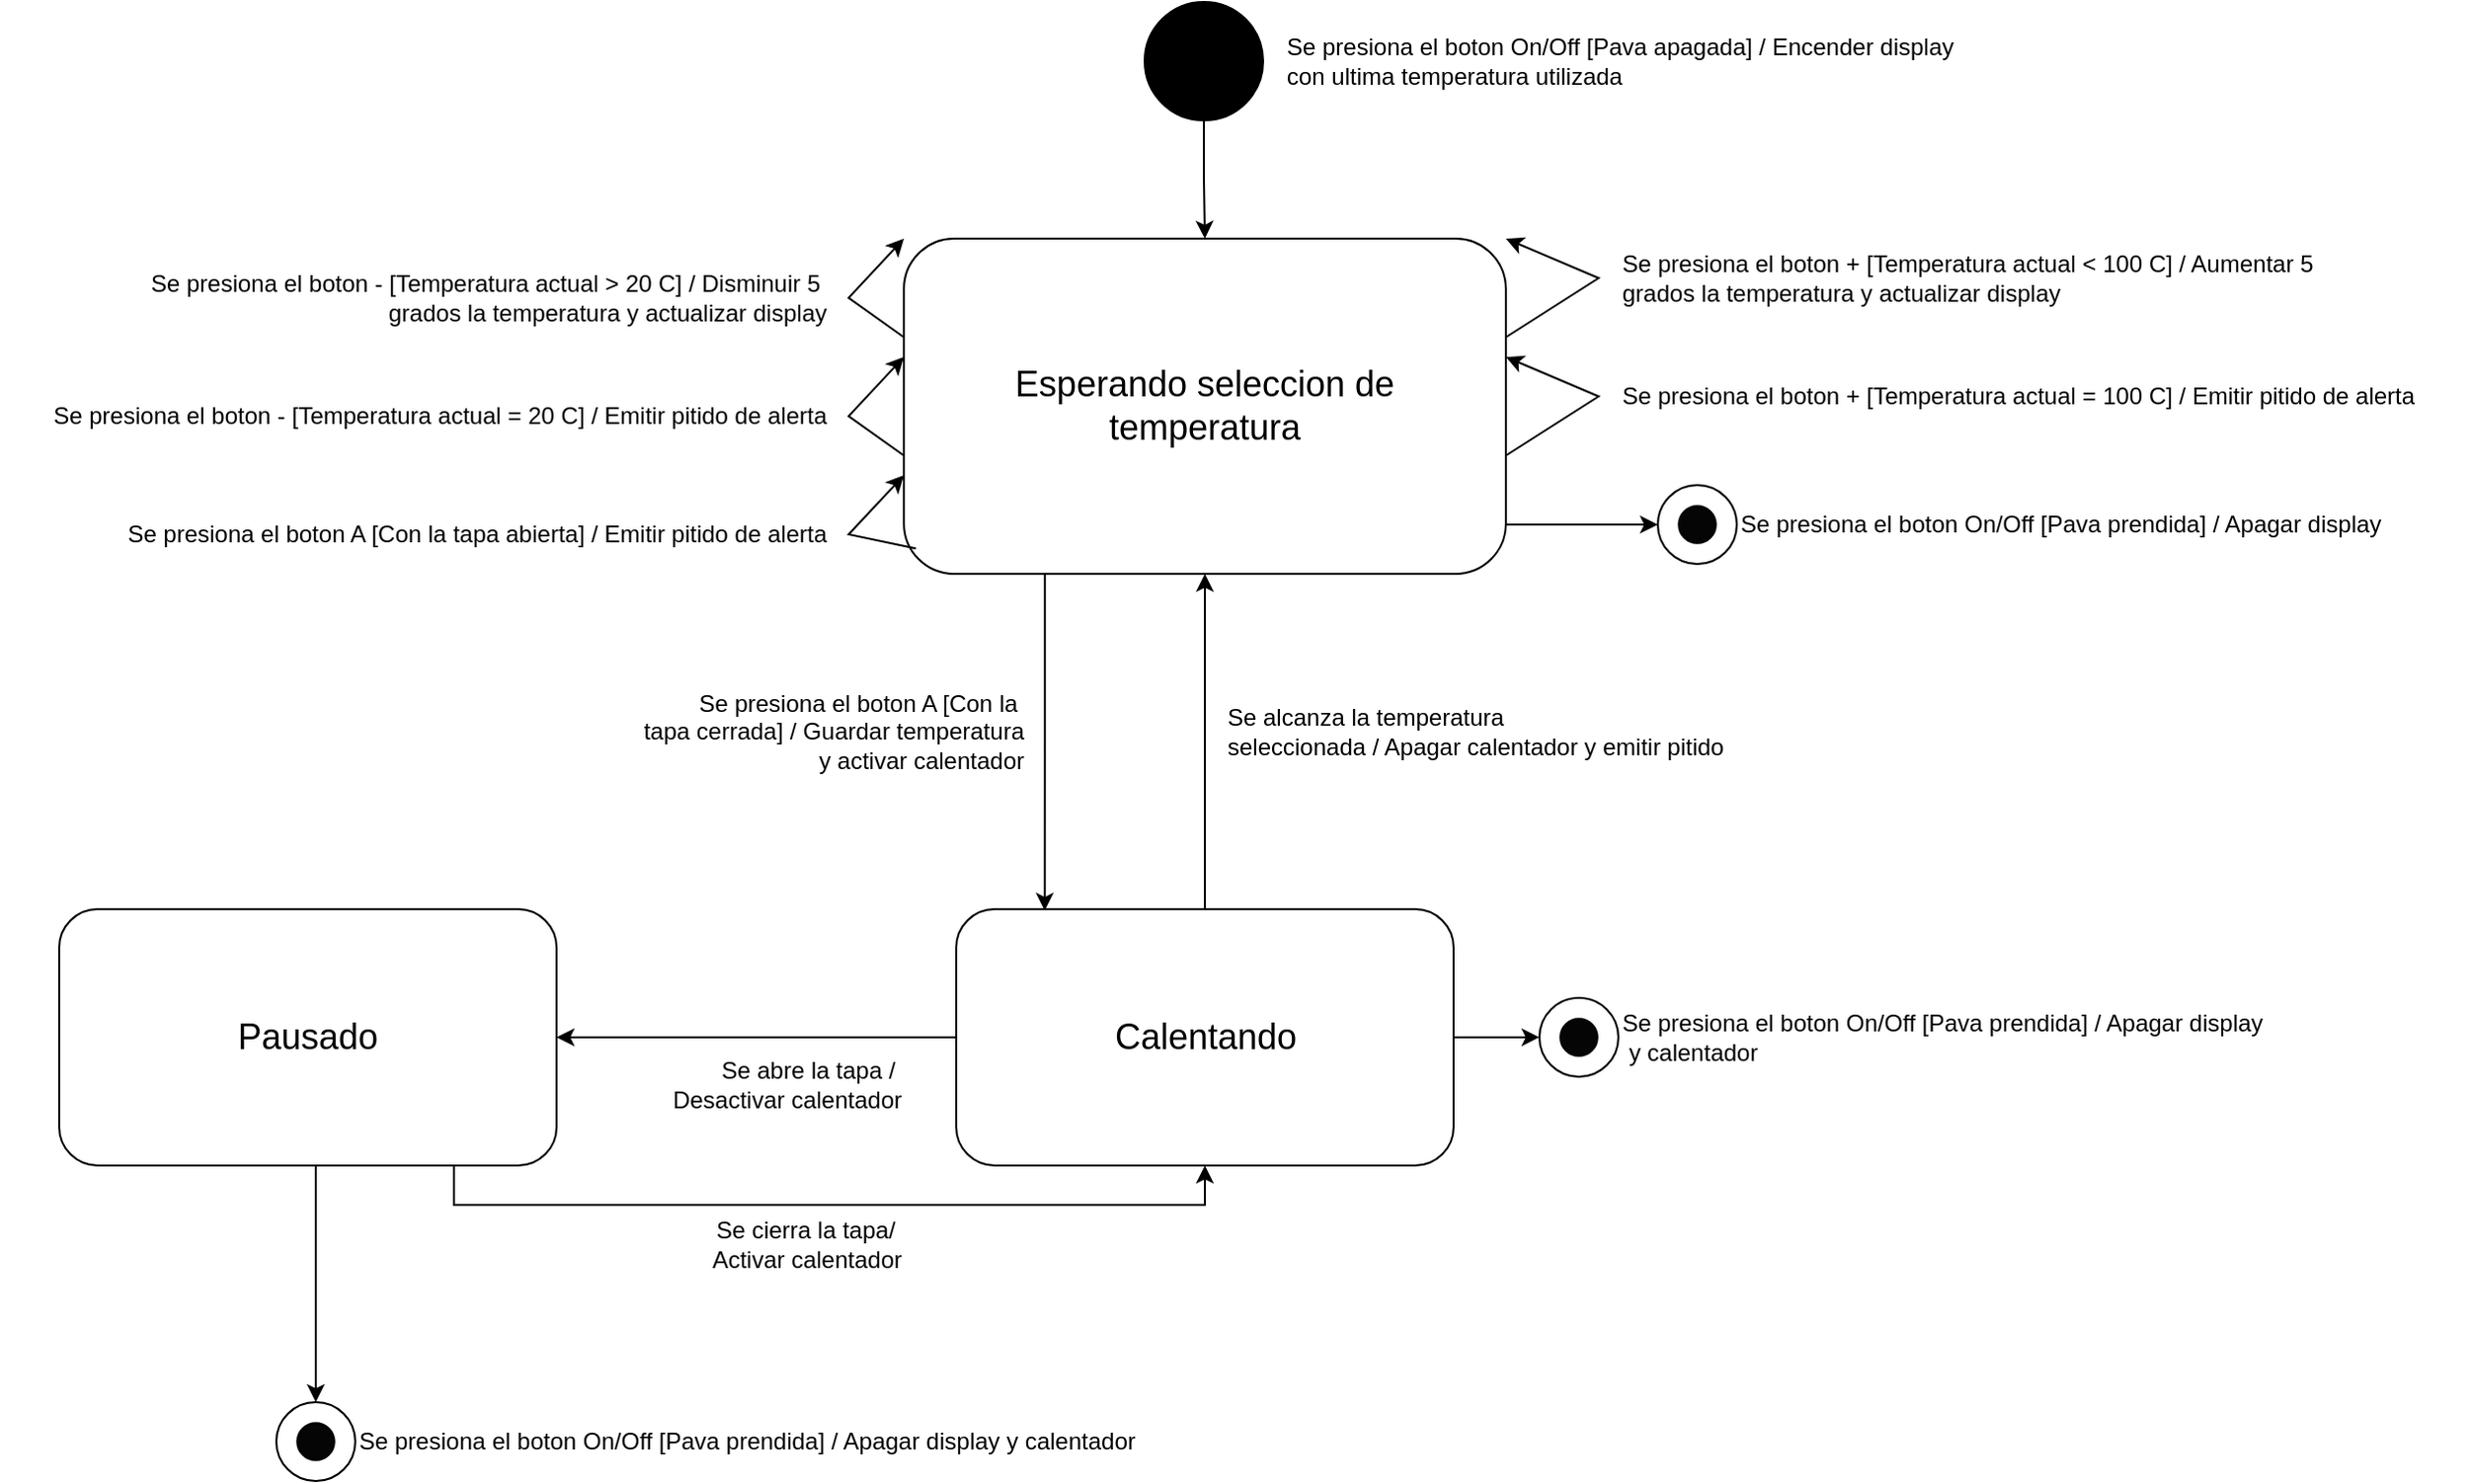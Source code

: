 <mxfile version="24.8.4">
  <diagram name="Page-1" id="P2potIK_R8jiToS4ya2X">
    <mxGraphModel dx="1147" dy="618" grid="1" gridSize="10" guides="1" tooltips="1" connect="1" arrows="1" fold="1" page="1" pageScale="1" pageWidth="1400" pageHeight="850" math="0" shadow="0">
      <root>
        <mxCell id="0" />
        <mxCell id="1" parent="0" />
        <mxCell id="NTHTEWTktar0PXDvURWS-5" value="" style="edgeStyle=orthogonalEdgeStyle;rounded=0;orthogonalLoop=1;jettySize=auto;html=1;" edge="1" parent="1" source="NTHTEWTktar0PXDvURWS-1" target="NTHTEWTktar0PXDvURWS-3">
          <mxGeometry relative="1" as="geometry" />
        </mxCell>
        <mxCell id="NTHTEWTktar0PXDvURWS-1" value="" style="ellipse;whiteSpace=wrap;html=1;aspect=fixed;fillColor=#000000;" vertex="1" parent="1">
          <mxGeometry x="670" y="40" width="60" height="60" as="geometry" />
        </mxCell>
        <mxCell id="NTHTEWTktar0PXDvURWS-23" style="edgeStyle=orthogonalEdgeStyle;rounded=0;orthogonalLoop=1;jettySize=auto;html=1;" edge="1" parent="1" source="NTHTEWTktar0PXDvURWS-3" target="NTHTEWTktar0PXDvURWS-19">
          <mxGeometry relative="1" as="geometry">
            <Array as="points">
              <mxPoint x="900" y="305" />
              <mxPoint x="900" y="305" />
            </Array>
          </mxGeometry>
        </mxCell>
        <mxCell id="NTHTEWTktar0PXDvURWS-26" style="edgeStyle=orthogonalEdgeStyle;rounded=0;orthogonalLoop=1;jettySize=auto;html=1;entryX=0.178;entryY=0.006;entryDx=0;entryDy=0;entryPerimeter=0;" edge="1" parent="1" source="NTHTEWTktar0PXDvURWS-3" target="NTHTEWTktar0PXDvURWS-25">
          <mxGeometry relative="1" as="geometry">
            <Array as="points">
              <mxPoint x="620" y="415" />
            </Array>
          </mxGeometry>
        </mxCell>
        <mxCell id="NTHTEWTktar0PXDvURWS-3" value="&lt;div style=&quot;font-size: 18px;&quot;&gt;Esperando seleccion de&lt;/div&gt;&lt;div style=&quot;font-size: 18px;&quot;&gt;temperatura&lt;br style=&quot;font-size: 18px;&quot;&gt;&lt;/div&gt;" style="rounded=1;whiteSpace=wrap;html=1;fontSize=18;" vertex="1" parent="1">
          <mxGeometry x="548" y="160" width="305" height="170" as="geometry" />
        </mxCell>
        <mxCell id="NTHTEWTktar0PXDvURWS-6" value="&lt;div&gt;Se presiona el boton On/Off [Pava apagada] / Encender display&lt;/div&gt;&lt;div&gt;con ultima temperatura utilizada&lt;br&gt;&lt;/div&gt;" style="text;html=1;align=left;verticalAlign=middle;resizable=0;points=[];autosize=1;strokeColor=none;fillColor=none;" vertex="1" parent="1">
          <mxGeometry x="740" y="50" width="370" height="40" as="geometry" />
        </mxCell>
        <mxCell id="NTHTEWTktar0PXDvURWS-7" value="" style="endArrow=classic;html=1;rounded=0;entryX=1;entryY=0;entryDx=0;entryDy=0;" edge="1" parent="1" target="NTHTEWTktar0PXDvURWS-3">
          <mxGeometry width="50" height="50" relative="1" as="geometry">
            <mxPoint x="853" y="210" as="sourcePoint" />
            <mxPoint x="903" y="160" as="targetPoint" />
            <Array as="points">
              <mxPoint x="900" y="180" />
            </Array>
          </mxGeometry>
        </mxCell>
        <mxCell id="NTHTEWTktar0PXDvURWS-8" value="&lt;div&gt;Se presiona el boton + [Temperatura actual &amp;lt; 100 C] / Aumentar 5&amp;nbsp;&lt;/div&gt;&lt;div&gt;grados la temperatura y actualizar display&lt;br&gt;&lt;/div&gt;" style="text;html=1;align=left;verticalAlign=middle;resizable=0;points=[];autosize=1;strokeColor=none;fillColor=none;" vertex="1" parent="1">
          <mxGeometry x="910" y="160" width="380" height="40" as="geometry" />
        </mxCell>
        <mxCell id="NTHTEWTktar0PXDvURWS-11" value="" style="endArrow=classic;html=1;rounded=0;entryX=1;entryY=0;entryDx=0;entryDy=0;" edge="1" parent="1">
          <mxGeometry width="50" height="50" relative="1" as="geometry">
            <mxPoint x="853" y="270" as="sourcePoint" />
            <mxPoint x="853" y="220" as="targetPoint" />
            <Array as="points">
              <mxPoint x="900" y="240" />
            </Array>
          </mxGeometry>
        </mxCell>
        <mxCell id="NTHTEWTktar0PXDvURWS-12" value="&lt;div&gt;Se presiona el boton + [Temperatura actual = 100 C] / Emitir pitido de alerta&lt;br&gt;&lt;/div&gt;" style="text;html=1;align=left;verticalAlign=middle;resizable=0;points=[];autosize=1;strokeColor=none;fillColor=none;" vertex="1" parent="1">
          <mxGeometry x="910" y="225" width="430" height="30" as="geometry" />
        </mxCell>
        <mxCell id="NTHTEWTktar0PXDvURWS-13" value="&lt;div&gt;Se presiona el boton - [Temperatura actual &amp;gt; 20 C] / Disminuir 5&amp;nbsp;&lt;/div&gt;&lt;div&gt;grados la temperatura y actualizar display&lt;/div&gt;" style="text;html=1;align=right;verticalAlign=middle;resizable=0;points=[];autosize=1;strokeColor=none;fillColor=none;" vertex="1" parent="1">
          <mxGeometry x="140" y="170" width="370" height="40" as="geometry" />
        </mxCell>
        <mxCell id="NTHTEWTktar0PXDvURWS-14" value="" style="endArrow=classic;html=1;rounded=0;entryX=0;entryY=0;entryDx=0;entryDy=0;" edge="1" parent="1" target="NTHTEWTktar0PXDvURWS-3">
          <mxGeometry width="50" height="50" relative="1" as="geometry">
            <mxPoint x="548" y="210" as="sourcePoint" />
            <mxPoint x="598" y="160" as="targetPoint" />
            <Array as="points">
              <mxPoint x="520" y="190" />
            </Array>
          </mxGeometry>
        </mxCell>
        <mxCell id="NTHTEWTktar0PXDvURWS-15" value="&lt;div&gt;Se presiona el boton - [Temperatura actual = 20 C] / Emitir pitido de alerta&lt;/div&gt;" style="text;html=1;align=right;verticalAlign=middle;resizable=0;points=[];autosize=1;strokeColor=none;fillColor=none;" vertex="1" parent="1">
          <mxGeometry x="90" y="235" width="420" height="30" as="geometry" />
        </mxCell>
        <mxCell id="NTHTEWTktar0PXDvURWS-16" value="" style="endArrow=classic;html=1;rounded=0;entryX=0;entryY=0;entryDx=0;entryDy=0;" edge="1" parent="1">
          <mxGeometry width="50" height="50" relative="1" as="geometry">
            <mxPoint x="548" y="270" as="sourcePoint" />
            <mxPoint x="548" y="220" as="targetPoint" />
            <Array as="points">
              <mxPoint x="520" y="250" />
            </Array>
          </mxGeometry>
        </mxCell>
        <mxCell id="NTHTEWTktar0PXDvURWS-17" value="&lt;div&gt;Se presiona el boton A [Con la tapa abierta] / Emitir pitido de alerta&lt;br&gt;&lt;/div&gt;" style="text;html=1;align=right;verticalAlign=middle;resizable=0;points=[];autosize=1;strokeColor=none;fillColor=none;" vertex="1" parent="1">
          <mxGeometry x="120" y="295" width="390" height="30" as="geometry" />
        </mxCell>
        <mxCell id="NTHTEWTktar0PXDvURWS-18" value="" style="endArrow=classic;html=1;rounded=0;entryX=0;entryY=0;entryDx=0;entryDy=0;exitX=0.02;exitY=0.924;exitDx=0;exitDy=0;exitPerimeter=0;" edge="1" parent="1" source="NTHTEWTktar0PXDvURWS-3">
          <mxGeometry width="50" height="50" relative="1" as="geometry">
            <mxPoint x="548" y="330" as="sourcePoint" />
            <mxPoint x="548" y="280" as="targetPoint" />
            <Array as="points">
              <mxPoint x="520" y="310" />
            </Array>
          </mxGeometry>
        </mxCell>
        <mxCell id="NTHTEWTktar0PXDvURWS-19" value="" style="ellipse;whiteSpace=wrap;html=1;aspect=fixed;fillColor=#FFFFFF;fontColor=#FFFFFF;" vertex="1" parent="1">
          <mxGeometry x="930" y="285" width="40" height="40" as="geometry" />
        </mxCell>
        <mxCell id="NTHTEWTktar0PXDvURWS-21" value="" style="ellipse;whiteSpace=wrap;html=1;aspect=fixed;fillColor=#050505;fontColor=#FFFFFF;" vertex="1" parent="1">
          <mxGeometry x="940.63" y="295.63" width="18.75" height="18.75" as="geometry" />
        </mxCell>
        <mxCell id="NTHTEWTktar0PXDvURWS-24" value="&lt;div&gt;Se presiona el boton On/Off [Pava prendida] / Apagar display&lt;br&gt;&lt;/div&gt;" style="text;html=1;align=left;verticalAlign=middle;resizable=0;points=[];autosize=1;strokeColor=none;fillColor=none;" vertex="1" parent="1">
          <mxGeometry x="970.0" y="290.01" width="350" height="30" as="geometry" />
        </mxCell>
        <mxCell id="NTHTEWTktar0PXDvURWS-31" style="edgeStyle=orthogonalEdgeStyle;rounded=0;orthogonalLoop=1;jettySize=auto;html=1;entryX=1;entryY=0.5;entryDx=0;entryDy=0;" edge="1" parent="1" source="NTHTEWTktar0PXDvURWS-25" target="NTHTEWTktar0PXDvURWS-28">
          <mxGeometry relative="1" as="geometry" />
        </mxCell>
        <mxCell id="NTHTEWTktar0PXDvURWS-32" style="edgeStyle=orthogonalEdgeStyle;rounded=0;orthogonalLoop=1;jettySize=auto;html=1;" edge="1" parent="1" source="NTHTEWTktar0PXDvURWS-25" target="NTHTEWTktar0PXDvURWS-3">
          <mxGeometry relative="1" as="geometry" />
        </mxCell>
        <mxCell id="NTHTEWTktar0PXDvURWS-38" style="edgeStyle=orthogonalEdgeStyle;rounded=0;orthogonalLoop=1;jettySize=auto;html=1;entryX=0;entryY=0.5;entryDx=0;entryDy=0;" edge="1" parent="1" source="NTHTEWTktar0PXDvURWS-25" target="NTHTEWTktar0PXDvURWS-35">
          <mxGeometry relative="1" as="geometry" />
        </mxCell>
        <mxCell id="NTHTEWTktar0PXDvURWS-25" value="Calentando" style="rounded=1;whiteSpace=wrap;html=1;fontSize=18;" vertex="1" parent="1">
          <mxGeometry x="574.5" y="500" width="252" height="130" as="geometry" />
        </mxCell>
        <mxCell id="NTHTEWTktar0PXDvURWS-27" value="&lt;div&gt;Se presiona el boton A [Con la&amp;nbsp;&lt;/div&gt;&lt;div&gt;tapa cerrada] / Guardar temperatura&lt;/div&gt;&lt;div&gt;y activar calentador&lt;br&gt;&lt;/div&gt;" style="text;html=1;align=right;verticalAlign=middle;resizable=0;points=[];autosize=1;strokeColor=none;fillColor=none;" vertex="1" parent="1">
          <mxGeometry x="390" y="380" width="220" height="60" as="geometry" />
        </mxCell>
        <mxCell id="NTHTEWTktar0PXDvURWS-40" style="edgeStyle=orthogonalEdgeStyle;rounded=0;orthogonalLoop=1;jettySize=auto;html=1;entryX=0.5;entryY=1;entryDx=0;entryDy=0;" edge="1" parent="1" source="NTHTEWTktar0PXDvURWS-28" target="NTHTEWTktar0PXDvURWS-25">
          <mxGeometry relative="1" as="geometry">
            <Array as="points">
              <mxPoint x="320" y="650" />
              <mxPoint x="701" y="650" />
            </Array>
          </mxGeometry>
        </mxCell>
        <mxCell id="NTHTEWTktar0PXDvURWS-46" style="edgeStyle=orthogonalEdgeStyle;rounded=0;orthogonalLoop=1;jettySize=auto;html=1;entryX=0.5;entryY=0;entryDx=0;entryDy=0;" edge="1" parent="1" source="NTHTEWTktar0PXDvURWS-28" target="NTHTEWTktar0PXDvURWS-42">
          <mxGeometry relative="1" as="geometry">
            <Array as="points">
              <mxPoint x="250" y="660" />
              <mxPoint x="250" y="660" />
            </Array>
          </mxGeometry>
        </mxCell>
        <mxCell id="NTHTEWTktar0PXDvURWS-28" value="Pausado" style="rounded=1;whiteSpace=wrap;html=1;fontSize=18;" vertex="1" parent="1">
          <mxGeometry x="120" y="500" width="252" height="130" as="geometry" />
        </mxCell>
        <mxCell id="NTHTEWTktar0PXDvURWS-33" value="&lt;div&gt;Se alcanza la temperatura&lt;/div&gt;&lt;div&gt;seleccionada / Apagar calentador y emitir pitido&lt;br&gt;&lt;/div&gt;" style="text;html=1;align=left;verticalAlign=middle;resizable=0;points=[];autosize=1;strokeColor=none;fillColor=none;" vertex="1" parent="1">
          <mxGeometry x="710" y="390" width="280" height="40" as="geometry" />
        </mxCell>
        <mxCell id="NTHTEWTktar0PXDvURWS-35" value="" style="ellipse;whiteSpace=wrap;html=1;aspect=fixed;fillColor=#FFFFFF;fontColor=#FFFFFF;" vertex="1" parent="1">
          <mxGeometry x="870" y="544.99" width="40" height="40" as="geometry" />
        </mxCell>
        <mxCell id="NTHTEWTktar0PXDvURWS-36" value="" style="ellipse;whiteSpace=wrap;html=1;aspect=fixed;fillColor=#050505;fontColor=#FFFFFF;" vertex="1" parent="1">
          <mxGeometry x="880.63" y="555.62" width="18.75" height="18.75" as="geometry" />
        </mxCell>
        <mxCell id="NTHTEWTktar0PXDvURWS-37" value="&lt;div&gt;Se presiona el boton On/Off [Pava prendida] / Apagar display&lt;br&gt;&lt;/div&gt;&amp;nbsp;y calentador" style="text;html=1;align=left;verticalAlign=middle;resizable=0;points=[];autosize=1;strokeColor=none;fillColor=none;" vertex="1" parent="1">
          <mxGeometry x="910.0" y="545" width="350" height="40" as="geometry" />
        </mxCell>
        <mxCell id="NTHTEWTktar0PXDvURWS-39" value="&lt;div&gt;Se abre la tapa /&amp;nbsp;&lt;/div&gt;&lt;div&gt;Desactivar calentador&lt;/div&gt;" style="text;html=1;align=right;verticalAlign=middle;resizable=0;points=[];autosize=1;strokeColor=none;fillColor=none;" vertex="1" parent="1">
          <mxGeometry x="408" y="569.37" width="140" height="40" as="geometry" />
        </mxCell>
        <mxCell id="NTHTEWTktar0PXDvURWS-41" value="&lt;div&gt;Se cierra la tapa/&amp;nbsp;&lt;/div&gt;&lt;div&gt;Activar calentador&lt;/div&gt;" style="text;html=1;align=right;verticalAlign=middle;resizable=0;points=[];autosize=1;strokeColor=none;fillColor=none;" vertex="1" parent="1">
          <mxGeometry x="428" y="650" width="120" height="40" as="geometry" />
        </mxCell>
        <mxCell id="NTHTEWTktar0PXDvURWS-42" value="" style="ellipse;whiteSpace=wrap;html=1;aspect=fixed;fillColor=#FFFFFF;fontColor=#FFFFFF;" vertex="1" parent="1">
          <mxGeometry x="230" y="750" width="40" height="40" as="geometry" />
        </mxCell>
        <mxCell id="NTHTEWTktar0PXDvURWS-43" value="" style="ellipse;whiteSpace=wrap;html=1;aspect=fixed;fillColor=#050505;fontColor=#FFFFFF;" vertex="1" parent="1">
          <mxGeometry x="240.63" y="760.63" width="18.75" height="18.75" as="geometry" />
        </mxCell>
        <mxCell id="NTHTEWTktar0PXDvURWS-44" value="&lt;div&gt;Se presiona el boton On/Off [Pava prendida] / Apagar display y calentador&lt;br&gt;&lt;/div&gt;" style="text;html=1;align=left;verticalAlign=middle;resizable=0;points=[];autosize=1;strokeColor=none;fillColor=none;" vertex="1" parent="1">
          <mxGeometry x="270.0" y="755.01" width="420" height="30" as="geometry" />
        </mxCell>
      </root>
    </mxGraphModel>
  </diagram>
</mxfile>
